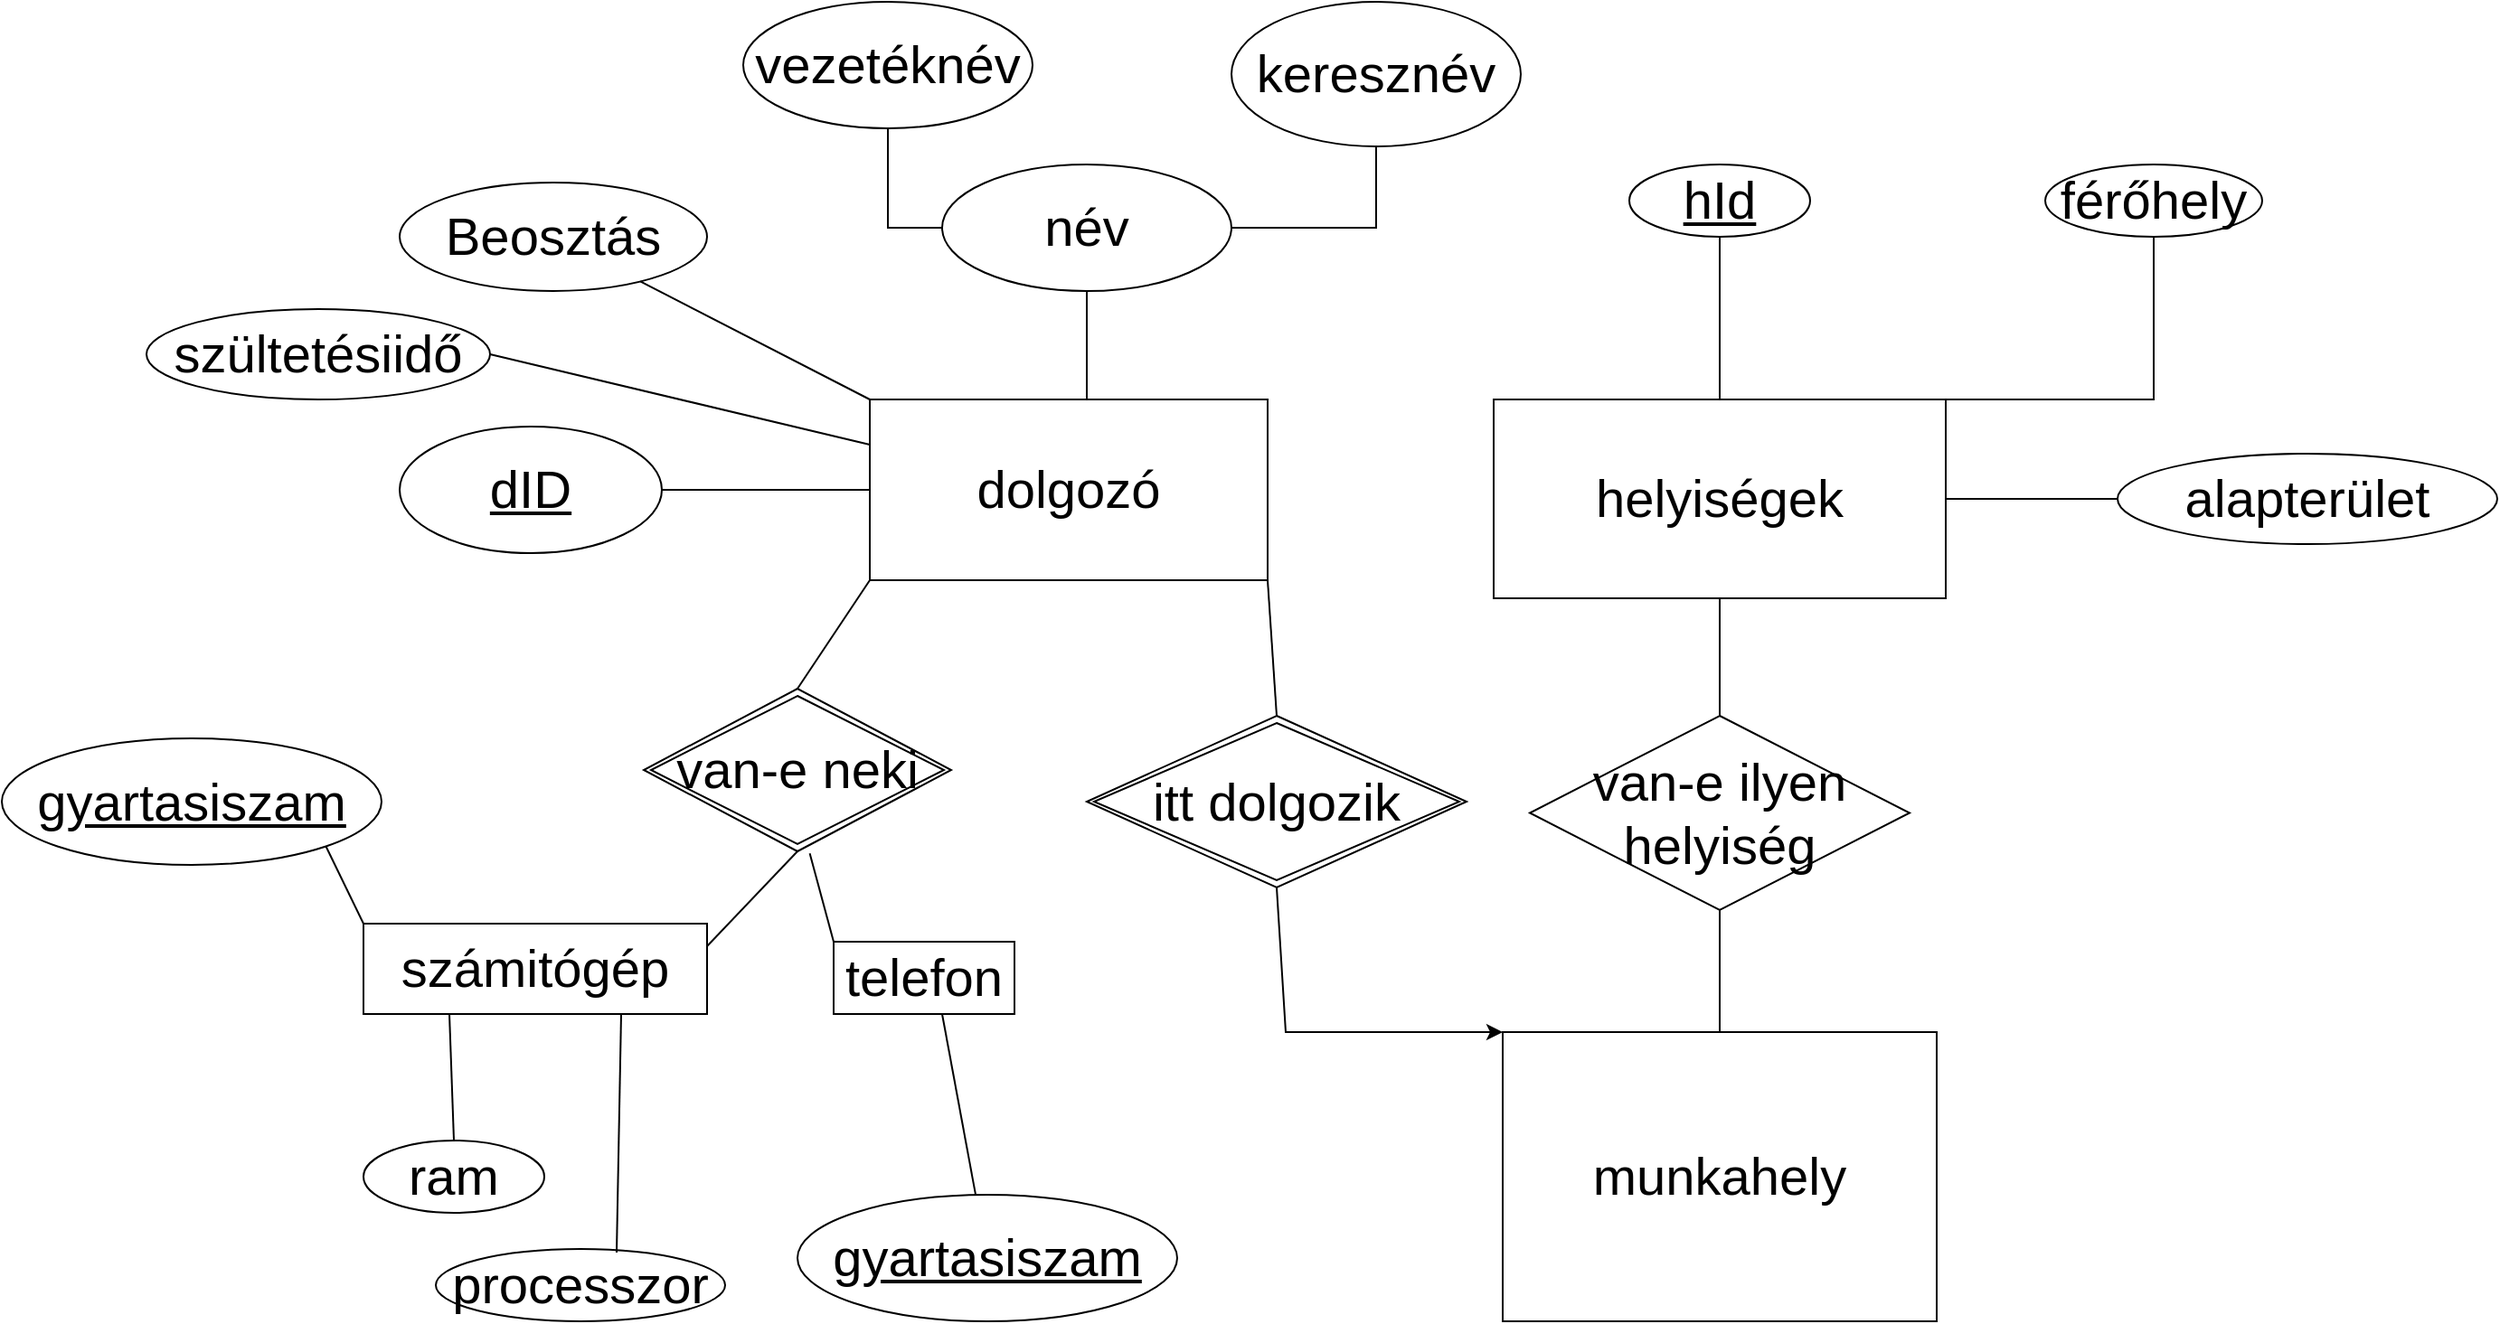 <mxfile version="20.3.6" type="github">
  <diagram id="R2lEEEUBdFMjLlhIrx00" name="Page-1">
    <mxGraphModel dx="2873" dy="896" grid="1" gridSize="10" guides="1" tooltips="1" connect="1" arrows="1" fold="1" page="1" pageScale="1" pageWidth="1200" pageHeight="1920" math="0" shadow="0" extFonts="Permanent Marker^https://fonts.googleapis.com/css?family=Permanent+Marker">
      <root>
        <mxCell id="0" />
        <mxCell id="1" parent="0" />
        <mxCell id="FPomORRN2Fqm5yga2dBl-1" value="&lt;font style=&quot;font-size: 29px&quot;&gt;munkahely&lt;/font&gt;" style="rounded=0;whiteSpace=wrap;html=1;" parent="1" vertex="1">
          <mxGeometry x="-160" y="1040" width="240" height="160" as="geometry" />
        </mxCell>
        <mxCell id="FPomORRN2Fqm5yga2dBl-8" value="helyiségek" style="whiteSpace=wrap;html=1;align=center;fontSize=29;" parent="1" vertex="1">
          <mxGeometry x="-165" y="690" width="250" height="110" as="geometry" />
        </mxCell>
        <mxCell id="FPomORRN2Fqm5yga2dBl-11" value="" style="endArrow=none;html=1;rounded=0;fontSize=29;entryX=0.5;entryY=0;entryDx=0;entryDy=0;exitX=0.5;exitY=1;exitDx=0;exitDy=0;" parent="1" source="FPomORRN2Fqm5yga2dBl-13" target="FPomORRN2Fqm5yga2dBl-8" edge="1">
          <mxGeometry relative="1" as="geometry">
            <mxPoint x="-45.0" y="380" as="sourcePoint" />
            <mxPoint x="-20" y="440" as="targetPoint" />
          </mxGeometry>
        </mxCell>
        <mxCell id="FPomORRN2Fqm5yga2dBl-13" value="hId" style="ellipse;whiteSpace=wrap;html=1;align=center;fontStyle=4;fontSize=29;" parent="1" vertex="1">
          <mxGeometry x="-90" y="560" width="100" height="40" as="geometry" />
        </mxCell>
        <mxCell id="FPomORRN2Fqm5yga2dBl-15" value="férőhely" style="ellipse;whiteSpace=wrap;html=1;align=center;fontSize=29;" parent="1" vertex="1">
          <mxGeometry x="140" y="560" width="120" height="40" as="geometry" />
        </mxCell>
        <mxCell id="FPomORRN2Fqm5yga2dBl-16" value="" style="endArrow=none;html=1;rounded=0;fontSize=29;exitX=1;exitY=0;exitDx=0;exitDy=0;entryX=0.5;entryY=1;entryDx=0;entryDy=0;" parent="1" source="FPomORRN2Fqm5yga2dBl-8" target="FPomORRN2Fqm5yga2dBl-15" edge="1">
          <mxGeometry relative="1" as="geometry">
            <mxPoint x="100" y="490" as="sourcePoint" />
            <mxPoint x="200" y="490" as="targetPoint" />
            <Array as="points">
              <mxPoint x="200" y="690" />
            </Array>
          </mxGeometry>
        </mxCell>
        <mxCell id="FPomORRN2Fqm5yga2dBl-18" value="dolgozó" style="whiteSpace=wrap;html=1;align=center;fontSize=29;" parent="1" vertex="1">
          <mxGeometry x="-510" y="690" width="220" height="100" as="geometry" />
        </mxCell>
        <mxCell id="FPomORRN2Fqm5yga2dBl-20" value="itt dolgozik" style="shape=rhombus;double=1;perimeter=rhombusPerimeter;whiteSpace=wrap;html=1;align=center;fontSize=29;" parent="1" vertex="1">
          <mxGeometry x="-390" y="865" width="210" height="95" as="geometry" />
        </mxCell>
        <mxCell id="FPomORRN2Fqm5yga2dBl-21" value="alapterület" style="ellipse;whiteSpace=wrap;html=1;align=center;fontSize=29;" parent="1" vertex="1">
          <mxGeometry x="180" y="720" width="210" height="50" as="geometry" />
        </mxCell>
        <mxCell id="FPomORRN2Fqm5yga2dBl-26" value="" style="endArrow=none;html=1;rounded=0;fontSize=29;entryX=0;entryY=0.5;entryDx=0;entryDy=0;exitX=1;exitY=0.5;exitDx=0;exitDy=0;" parent="1" source="FPomORRN2Fqm5yga2dBl-8" target="FPomORRN2Fqm5yga2dBl-21" edge="1">
          <mxGeometry relative="1" as="geometry">
            <mxPoint x="20" y="620" as="sourcePoint" />
            <mxPoint x="180" y="620" as="targetPoint" />
            <Array as="points" />
          </mxGeometry>
        </mxCell>
        <mxCell id="FPomORRN2Fqm5yga2dBl-32" value="" style="endArrow=classic;html=1;rounded=0;fontSize=29;exitX=0.5;exitY=1;exitDx=0;exitDy=0;" parent="1" source="FPomORRN2Fqm5yga2dBl-20" edge="1">
          <mxGeometry width="50" height="50" relative="1" as="geometry">
            <mxPoint x="-410" y="1180" as="sourcePoint" />
            <mxPoint x="-160" y="1040" as="targetPoint" />
            <Array as="points">
              <mxPoint x="-280" y="1040" />
            </Array>
          </mxGeometry>
        </mxCell>
        <mxCell id="FPomORRN2Fqm5yga2dBl-35" value="" style="endArrow=none;html=1;rounded=0;fontSize=29;entryX=0.5;entryY=0;entryDx=0;entryDy=0;exitX=1;exitY=1;exitDx=0;exitDy=0;" parent="1" source="FPomORRN2Fqm5yga2dBl-18" target="FPomORRN2Fqm5yga2dBl-20" edge="1">
          <mxGeometry relative="1" as="geometry">
            <mxPoint x="-420" y="790" as="sourcePoint" />
            <mxPoint x="-270" y="790" as="targetPoint" />
            <Array as="points" />
          </mxGeometry>
        </mxCell>
        <mxCell id="FPomORRN2Fqm5yga2dBl-37" value="név" style="ellipse;whiteSpace=wrap;html=1;align=center;fontSize=29;" parent="1" vertex="1">
          <mxGeometry x="-470" y="560" width="160" height="70" as="geometry" />
        </mxCell>
        <mxCell id="FPomORRN2Fqm5yga2dBl-38" value="" style="endArrow=none;html=1;rounded=0;fontSize=29;exitX=0.5;exitY=1;exitDx=0;exitDy=0;" parent="1" source="FPomORRN2Fqm5yga2dBl-37" edge="1">
          <mxGeometry relative="1" as="geometry">
            <mxPoint x="-530" y="630" as="sourcePoint" />
            <mxPoint x="-390" y="690" as="targetPoint" />
          </mxGeometry>
        </mxCell>
        <mxCell id="FPomORRN2Fqm5yga2dBl-39" value="keresznév" style="ellipse;whiteSpace=wrap;html=1;fontSize=29;" parent="1" vertex="1">
          <mxGeometry x="-310" y="470" width="160" height="80" as="geometry" />
        </mxCell>
        <mxCell id="FPomORRN2Fqm5yga2dBl-41" value="" style="endArrow=none;html=1;rounded=0;fontSize=29;exitX=1;exitY=0.5;exitDx=0;exitDy=0;entryX=0.5;entryY=1;entryDx=0;entryDy=0;" parent="1" source="FPomORRN2Fqm5yga2dBl-37" target="FPomORRN2Fqm5yga2dBl-39" edge="1">
          <mxGeometry relative="1" as="geometry">
            <mxPoint x="-370" y="590" as="sourcePoint" />
            <mxPoint x="-210" y="590" as="targetPoint" />
            <Array as="points">
              <mxPoint x="-230" y="595" />
            </Array>
          </mxGeometry>
        </mxCell>
        <mxCell id="FPomORRN2Fqm5yga2dBl-42" value="vezetéknév" style="ellipse;whiteSpace=wrap;html=1;align=center;fontSize=29;" parent="1" vertex="1">
          <mxGeometry x="-580" y="470" width="160" height="70" as="geometry" />
        </mxCell>
        <mxCell id="FPomORRN2Fqm5yga2dBl-44" value="" style="endArrow=none;html=1;rounded=0;fontSize=29;entryX=0;entryY=0.5;entryDx=0;entryDy=0;" parent="1" source="FPomORRN2Fqm5yga2dBl-42" target="FPomORRN2Fqm5yga2dBl-37" edge="1">
          <mxGeometry relative="1" as="geometry">
            <mxPoint x="-500" y="540" as="sourcePoint" />
            <mxPoint x="-500" y="700" as="targetPoint" />
            <Array as="points">
              <mxPoint x="-500" y="595" />
            </Array>
          </mxGeometry>
        </mxCell>
        <mxCell id="FPomORRN2Fqm5yga2dBl-47" value="Beosztás" style="ellipse;whiteSpace=wrap;html=1;align=center;fontSize=29;" parent="1" vertex="1">
          <mxGeometry x="-770" y="570" width="170" height="60" as="geometry" />
        </mxCell>
        <mxCell id="FPomORRN2Fqm5yga2dBl-49" value="" style="endArrow=none;html=1;rounded=0;fontSize=29;entryX=0;entryY=0;entryDx=0;entryDy=0;" parent="1" source="FPomORRN2Fqm5yga2dBl-47" target="FPomORRN2Fqm5yga2dBl-18" edge="1">
          <mxGeometry relative="1" as="geometry">
            <mxPoint x="-685" y="630" as="sourcePoint" />
            <mxPoint x="-685" y="790" as="targetPoint" />
          </mxGeometry>
        </mxCell>
        <mxCell id="FPomORRN2Fqm5yga2dBl-50" value="dID" style="ellipse;whiteSpace=wrap;html=1;align=center;fontStyle=4;fontSize=29;" parent="1" vertex="1">
          <mxGeometry x="-770" y="705" width="145" height="70" as="geometry" />
        </mxCell>
        <mxCell id="FPomORRN2Fqm5yga2dBl-51" value="" style="endArrow=none;html=1;rounded=0;fontSize=29;exitX=1;exitY=0.5;exitDx=0;exitDy=0;entryX=0;entryY=0.5;entryDx=0;entryDy=0;" parent="1" source="FPomORRN2Fqm5yga2dBl-50" target="FPomORRN2Fqm5yga2dBl-18" edge="1">
          <mxGeometry relative="1" as="geometry">
            <mxPoint x="-400" y="800" as="sourcePoint" />
            <mxPoint x="-240" y="800" as="targetPoint" />
          </mxGeometry>
        </mxCell>
        <mxCell id="FPomORRN2Fqm5yga2dBl-52" value="van-e neki" style="shape=rhombus;double=1;perimeter=rhombusPerimeter;whiteSpace=wrap;html=1;align=center;fontSize=29;" parent="1" vertex="1">
          <mxGeometry x="-635" y="850" width="170" height="90" as="geometry" />
        </mxCell>
        <mxCell id="FPomORRN2Fqm5yga2dBl-53" value="" style="endArrow=none;html=1;rounded=0;fontSize=29;exitX=0;exitY=1;exitDx=0;exitDy=0;entryX=0.5;entryY=0;entryDx=0;entryDy=0;" parent="1" source="FPomORRN2Fqm5yga2dBl-18" target="FPomORRN2Fqm5yga2dBl-52" edge="1">
          <mxGeometry relative="1" as="geometry">
            <mxPoint x="-400" y="800" as="sourcePoint" />
            <mxPoint x="-240" y="800" as="targetPoint" />
          </mxGeometry>
        </mxCell>
        <mxCell id="FPomORRN2Fqm5yga2dBl-54" value="" style="endArrow=none;html=1;rounded=0;fontSize=29;exitX=0.5;exitY=1;exitDx=0;exitDy=0;entryX=1;entryY=0.25;entryDx=0;entryDy=0;" parent="1" source="FPomORRN2Fqm5yga2dBl-52" target="FPomORRN2Fqm5yga2dBl-57" edge="1">
          <mxGeometry relative="1" as="geometry">
            <mxPoint x="-400" y="780" as="sourcePoint" />
            <mxPoint x="-550.0" y="1000" as="targetPoint" />
          </mxGeometry>
        </mxCell>
        <mxCell id="FPomORRN2Fqm5yga2dBl-57" value="számitógép" style="whiteSpace=wrap;html=1;align=center;fontSize=29;" parent="1" vertex="1">
          <mxGeometry x="-790" y="980" width="190" height="50" as="geometry" />
        </mxCell>
        <mxCell id="FPomORRN2Fqm5yga2dBl-58" value="telefon" style="whiteSpace=wrap;html=1;align=center;fontSize=29;" parent="1" vertex="1">
          <mxGeometry x="-530" y="990" width="100" height="40" as="geometry" />
        </mxCell>
        <mxCell id="FPomORRN2Fqm5yga2dBl-59" value="" style="endArrow=none;html=1;rounded=0;fontSize=29;exitX=0.54;exitY=1.013;exitDx=0;exitDy=0;exitPerimeter=0;entryX=0;entryY=0;entryDx=0;entryDy=0;" parent="1" source="FPomORRN2Fqm5yga2dBl-52" target="FPomORRN2Fqm5yga2dBl-58" edge="1">
          <mxGeometry relative="1" as="geometry">
            <mxPoint x="-440" y="950" as="sourcePoint" />
            <mxPoint x="-280" y="950" as="targetPoint" />
          </mxGeometry>
        </mxCell>
        <mxCell id="FPomORRN2Fqm5yga2dBl-60" value="szültetésiidő" style="ellipse;whiteSpace=wrap;html=1;align=center;fontSize=29;" parent="1" vertex="1">
          <mxGeometry x="-910" y="640" width="190" height="50" as="geometry" />
        </mxCell>
        <mxCell id="FPomORRN2Fqm5yga2dBl-61" value="" style="endArrow=none;html=1;rounded=0;fontSize=29;exitX=1;exitY=0.5;exitDx=0;exitDy=0;entryX=0;entryY=0.25;entryDx=0;entryDy=0;" parent="1" source="FPomORRN2Fqm5yga2dBl-60" target="FPomORRN2Fqm5yga2dBl-18" edge="1">
          <mxGeometry relative="1" as="geometry">
            <mxPoint x="-750" y="670" as="sourcePoint" />
            <mxPoint x="-590" y="670" as="targetPoint" />
          </mxGeometry>
        </mxCell>
        <mxCell id="FPomORRN2Fqm5yga2dBl-62" value="ram" style="ellipse;whiteSpace=wrap;html=1;align=center;fontSize=29;" parent="1" vertex="1">
          <mxGeometry x="-790" y="1100" width="100" height="40" as="geometry" />
        </mxCell>
        <mxCell id="FPomORRN2Fqm5yga2dBl-63" value="" style="endArrow=none;html=1;rounded=0;fontSize=29;exitX=0.25;exitY=1;exitDx=0;exitDy=0;entryX=0.5;entryY=0;entryDx=0;entryDy=0;" parent="1" source="FPomORRN2Fqm5yga2dBl-57" target="FPomORRN2Fqm5yga2dBl-62" edge="1">
          <mxGeometry relative="1" as="geometry">
            <mxPoint x="-400" y="1150" as="sourcePoint" />
            <mxPoint x="-240" y="1150" as="targetPoint" />
          </mxGeometry>
        </mxCell>
        <mxCell id="FPomORRN2Fqm5yga2dBl-64" value="processzor" style="ellipse;whiteSpace=wrap;html=1;align=center;fontSize=29;" parent="1" vertex="1">
          <mxGeometry x="-750" y="1160" width="160" height="40" as="geometry" />
        </mxCell>
        <mxCell id="FPomORRN2Fqm5yga2dBl-65" value="" style="endArrow=none;html=1;rounded=0;fontSize=29;exitX=0.75;exitY=1;exitDx=0;exitDy=0;entryX=0.625;entryY=0.05;entryDx=0;entryDy=0;entryPerimeter=0;" parent="1" source="FPomORRN2Fqm5yga2dBl-57" target="FPomORRN2Fqm5yga2dBl-64" edge="1">
          <mxGeometry relative="1" as="geometry">
            <mxPoint x="-650" y="1099" as="sourcePoint" />
            <mxPoint x="-490" y="1099" as="targetPoint" />
          </mxGeometry>
        </mxCell>
        <mxCell id="FPomORRN2Fqm5yga2dBl-66" value="gyartasiszam" style="ellipse;whiteSpace=wrap;html=1;align=center;fontStyle=4;fontSize=29;" parent="1" vertex="1">
          <mxGeometry x="-550" y="1130" width="210" height="70" as="geometry" />
        </mxCell>
        <mxCell id="FPomORRN2Fqm5yga2dBl-68" value="gyartasiszam" style="ellipse;whiteSpace=wrap;html=1;align=center;fontStyle=4;fontSize=29;" parent="1" vertex="1">
          <mxGeometry x="-990" y="877.5" width="210" height="70" as="geometry" />
        </mxCell>
        <mxCell id="FPomORRN2Fqm5yga2dBl-70" value="" style="endArrow=none;html=1;rounded=0;fontSize=29;exitX=1;exitY=1;exitDx=0;exitDy=0;entryX=0;entryY=0;entryDx=0;entryDy=0;" parent="1" source="FPomORRN2Fqm5yga2dBl-68" target="FPomORRN2Fqm5yga2dBl-57" edge="1">
          <mxGeometry relative="1" as="geometry">
            <mxPoint x="-910" y="980" as="sourcePoint" />
            <mxPoint x="-750" y="980" as="targetPoint" />
          </mxGeometry>
        </mxCell>
        <mxCell id="FPomORRN2Fqm5yga2dBl-71" value="" style="endArrow=none;html=1;rounded=0;fontSize=29;" parent="1" source="FPomORRN2Fqm5yga2dBl-66" edge="1">
          <mxGeometry relative="1" as="geometry">
            <mxPoint x="-450" y="1090" as="sourcePoint" />
            <mxPoint x="-470" y="1030" as="targetPoint" />
          </mxGeometry>
        </mxCell>
        <mxCell id="Zz7dnqONhubg5YpKQFiu-1" value="&lt;font style=&quot;font-size: 29px;&quot;&gt;van-e ilyen helyiség&lt;/font&gt;" style="shape=rhombus;perimeter=rhombusPerimeter;whiteSpace=wrap;html=1;align=center;" vertex="1" parent="1">
          <mxGeometry x="-145" y="865" width="210" height="107.5" as="geometry" />
        </mxCell>
        <mxCell id="Zz7dnqONhubg5YpKQFiu-2" value="" style="endArrow=none;html=1;rounded=0;fontSize=29;exitX=0.5;exitY=1;exitDx=0;exitDy=0;entryX=0.5;entryY=0;entryDx=0;entryDy=0;" edge="1" parent="1" source="FPomORRN2Fqm5yga2dBl-8" target="Zz7dnqONhubg5YpKQFiu-1">
          <mxGeometry relative="1" as="geometry">
            <mxPoint x="-230" y="850" as="sourcePoint" />
            <mxPoint x="-70" y="850" as="targetPoint" />
          </mxGeometry>
        </mxCell>
        <mxCell id="Zz7dnqONhubg5YpKQFiu-3" value="" style="endArrow=none;html=1;rounded=0;fontSize=29;entryX=0.5;entryY=0;entryDx=0;entryDy=0;exitX=0.5;exitY=1;exitDx=0;exitDy=0;" edge="1" parent="1" source="Zz7dnqONhubg5YpKQFiu-1" target="FPomORRN2Fqm5yga2dBl-1">
          <mxGeometry relative="1" as="geometry">
            <mxPoint x="-160" y="970" as="sourcePoint" />
            <mxPoint y="970" as="targetPoint" />
          </mxGeometry>
        </mxCell>
      </root>
    </mxGraphModel>
  </diagram>
</mxfile>
